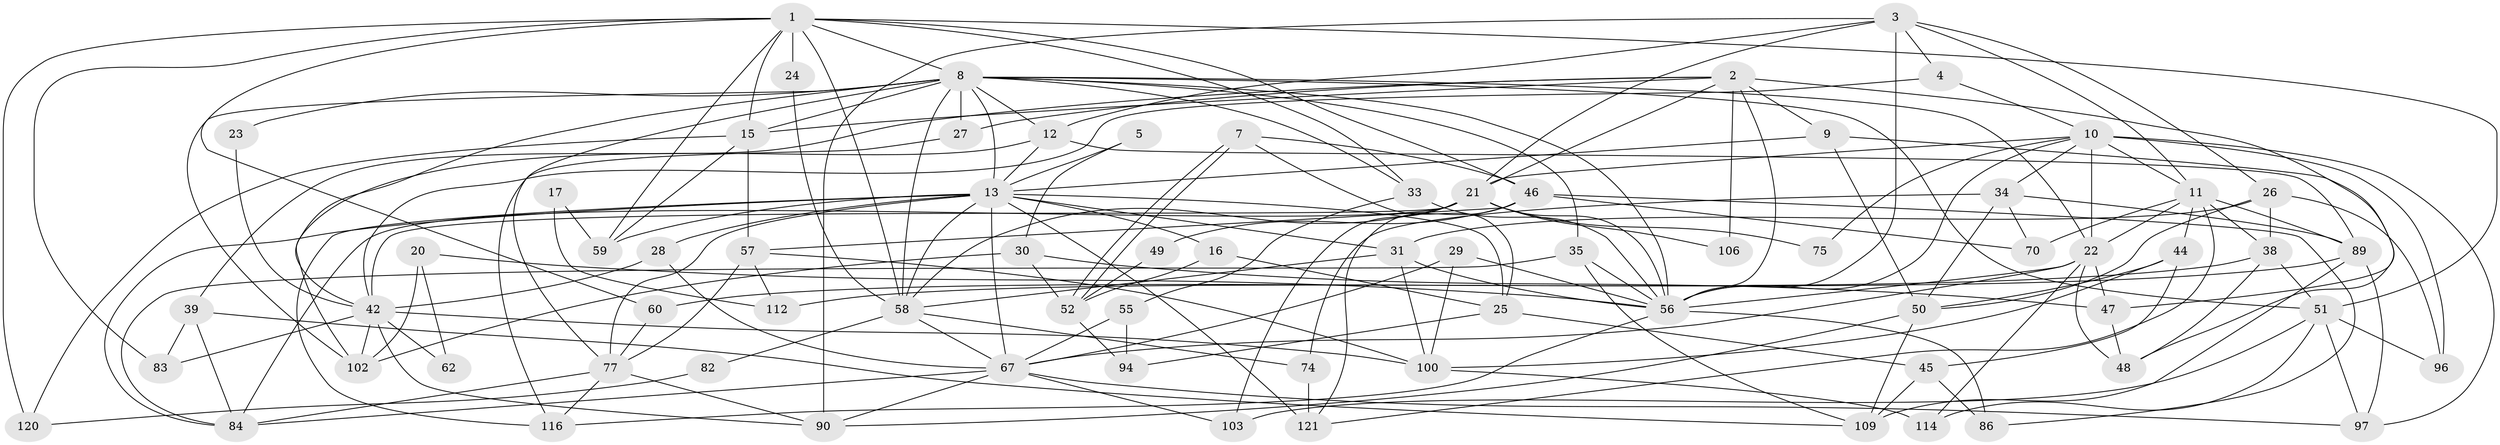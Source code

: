 // original degree distribution, {5: 0.1885245901639344, 7: 0.04918032786885246, 3: 0.28688524590163933, 2: 0.13934426229508196, 4: 0.2459016393442623, 9: 0.01639344262295082, 6: 0.07377049180327869}
// Generated by graph-tools (version 1.1) at 2025/18/03/04/25 18:18:39]
// undirected, 73 vertices, 184 edges
graph export_dot {
graph [start="1"]
  node [color=gray90,style=filled];
  1 [super="+40"];
  2 [super="+68+6+18"];
  3;
  4 [super="+19"];
  5;
  7;
  8 [super="+81+115"];
  9;
  10 [super="+80+14"];
  11 [super="+76"];
  12;
  13 [super="+107+88+95+69+36"];
  15 [super="+113"];
  16 [super="+43"];
  17;
  20;
  21 [super="+32+66"];
  22 [super="+37"];
  23;
  24;
  25 [super="+73"];
  26 [super="+53"];
  27;
  28;
  29;
  30;
  31;
  33;
  34 [super="+122"];
  35 [super="+65"];
  38 [super="+61"];
  39;
  42 [super="+79+118"];
  44;
  45 [super="+99"];
  46 [super="+72"];
  47;
  48;
  49;
  50 [super="+87"];
  51 [super="+54"];
  52;
  55;
  56 [super="+63+93"];
  57;
  58 [super="+64"];
  59;
  60;
  62;
  67 [super="+71"];
  70;
  74;
  75;
  77 [super="+92+101"];
  82;
  83;
  84 [super="+85"];
  86;
  89 [super="+108"];
  90 [super="+105"];
  94;
  96;
  97 [super="+98"];
  100 [super="+110"];
  102;
  103;
  106;
  109;
  112;
  114;
  116;
  120;
  121;
  1 -- 51 [weight=2];
  1 -- 83;
  1 -- 60;
  1 -- 120 [weight=2];
  1 -- 33;
  1 -- 8;
  1 -- 46;
  1 -- 15;
  1 -- 24;
  1 -- 58;
  1 -- 59;
  2 -- 15;
  2 -- 9;
  2 -- 39;
  2 -- 106 [weight=2];
  2 -- 27;
  2 -- 56;
  2 -- 21;
  2 -- 47;
  3 -- 12;
  3 -- 4;
  3 -- 11;
  3 -- 56;
  3 -- 21;
  3 -- 26;
  3 -- 90;
  4 -- 10;
  4 -- 42;
  5 -- 30;
  5 -- 13;
  7 -- 25;
  7 -- 52;
  7 -- 52;
  7 -- 46;
  8 -- 33;
  8 -- 35;
  8 -- 102;
  8 -- 42;
  8 -- 23;
  8 -- 77;
  8 -- 58;
  8 -- 51;
  8 -- 22;
  8 -- 56;
  8 -- 27;
  8 -- 12;
  8 -- 15;
  8 -- 13;
  9 -- 48;
  9 -- 50;
  9 -- 13;
  10 -- 97;
  10 -- 96;
  10 -- 11;
  10 -- 21 [weight=2];
  10 -- 22;
  10 -- 56;
  10 -- 75;
  10 -- 34;
  11 -- 22;
  11 -- 70;
  11 -- 121;
  11 -- 44;
  11 -- 38;
  11 -- 89;
  12 -- 102;
  12 -- 13;
  12 -- 89;
  13 -- 31;
  13 -- 28 [weight=2];
  13 -- 59;
  13 -- 116;
  13 -- 84;
  13 -- 16 [weight=2];
  13 -- 121 [weight=2];
  13 -- 58;
  13 -- 25;
  13 -- 67;
  13 -- 77;
  15 -- 120;
  15 -- 57;
  15 -- 59;
  16 -- 52;
  16 -- 25;
  17 -- 59;
  17 -- 112;
  20 -- 102;
  20 -- 62;
  20 -- 56;
  21 -- 103;
  21 -- 84;
  21 -- 106;
  21 -- 42;
  21 -- 56;
  21 -- 58;
  21 -- 75;
  22 -- 56;
  22 -- 48;
  22 -- 114;
  22 -- 47;
  22 -- 67;
  23 -- 42;
  24 -- 58;
  25 -- 94;
  25 -- 45;
  26 -- 31;
  26 -- 38;
  26 -- 50;
  26 -- 96;
  27 -- 116;
  28 -- 42;
  28 -- 67;
  29 -- 100;
  29 -- 56;
  29 -- 67;
  30 -- 52;
  30 -- 47;
  30 -- 102;
  31 -- 100;
  31 -- 56;
  31 -- 58;
  33 -- 55;
  33 -- 56;
  34 -- 74;
  34 -- 50;
  34 -- 89;
  34 -- 70;
  35 -- 56;
  35 -- 84;
  35 -- 109;
  38 -- 60;
  38 -- 48;
  38 -- 51;
  39 -- 109;
  39 -- 83;
  39 -- 84;
  42 -- 90;
  42 -- 83;
  42 -- 100;
  42 -- 102;
  42 -- 62;
  44 -- 50;
  44 -- 100;
  44 -- 45;
  45 -- 109;
  45 -- 86;
  46 -- 49;
  46 -- 86;
  46 -- 121;
  46 -- 57;
  46 -- 70;
  47 -- 48;
  49 -- 52;
  50 -- 109;
  50 -- 90;
  51 -- 96;
  51 -- 97;
  51 -- 114;
  51 -- 103;
  52 -- 94;
  55 -- 94;
  55 -- 67;
  56 -- 116;
  56 -- 86 [weight=2];
  57 -- 100;
  57 -- 112;
  57 -- 77;
  58 -- 74;
  58 -- 82;
  58 -- 67;
  60 -- 77;
  67 -- 97;
  67 -- 90;
  67 -- 103;
  67 -- 84;
  74 -- 121;
  77 -- 116;
  77 -- 90;
  77 -- 84;
  82 -- 120;
  89 -- 109;
  89 -- 112;
  89 -- 97;
  100 -- 114;
}
